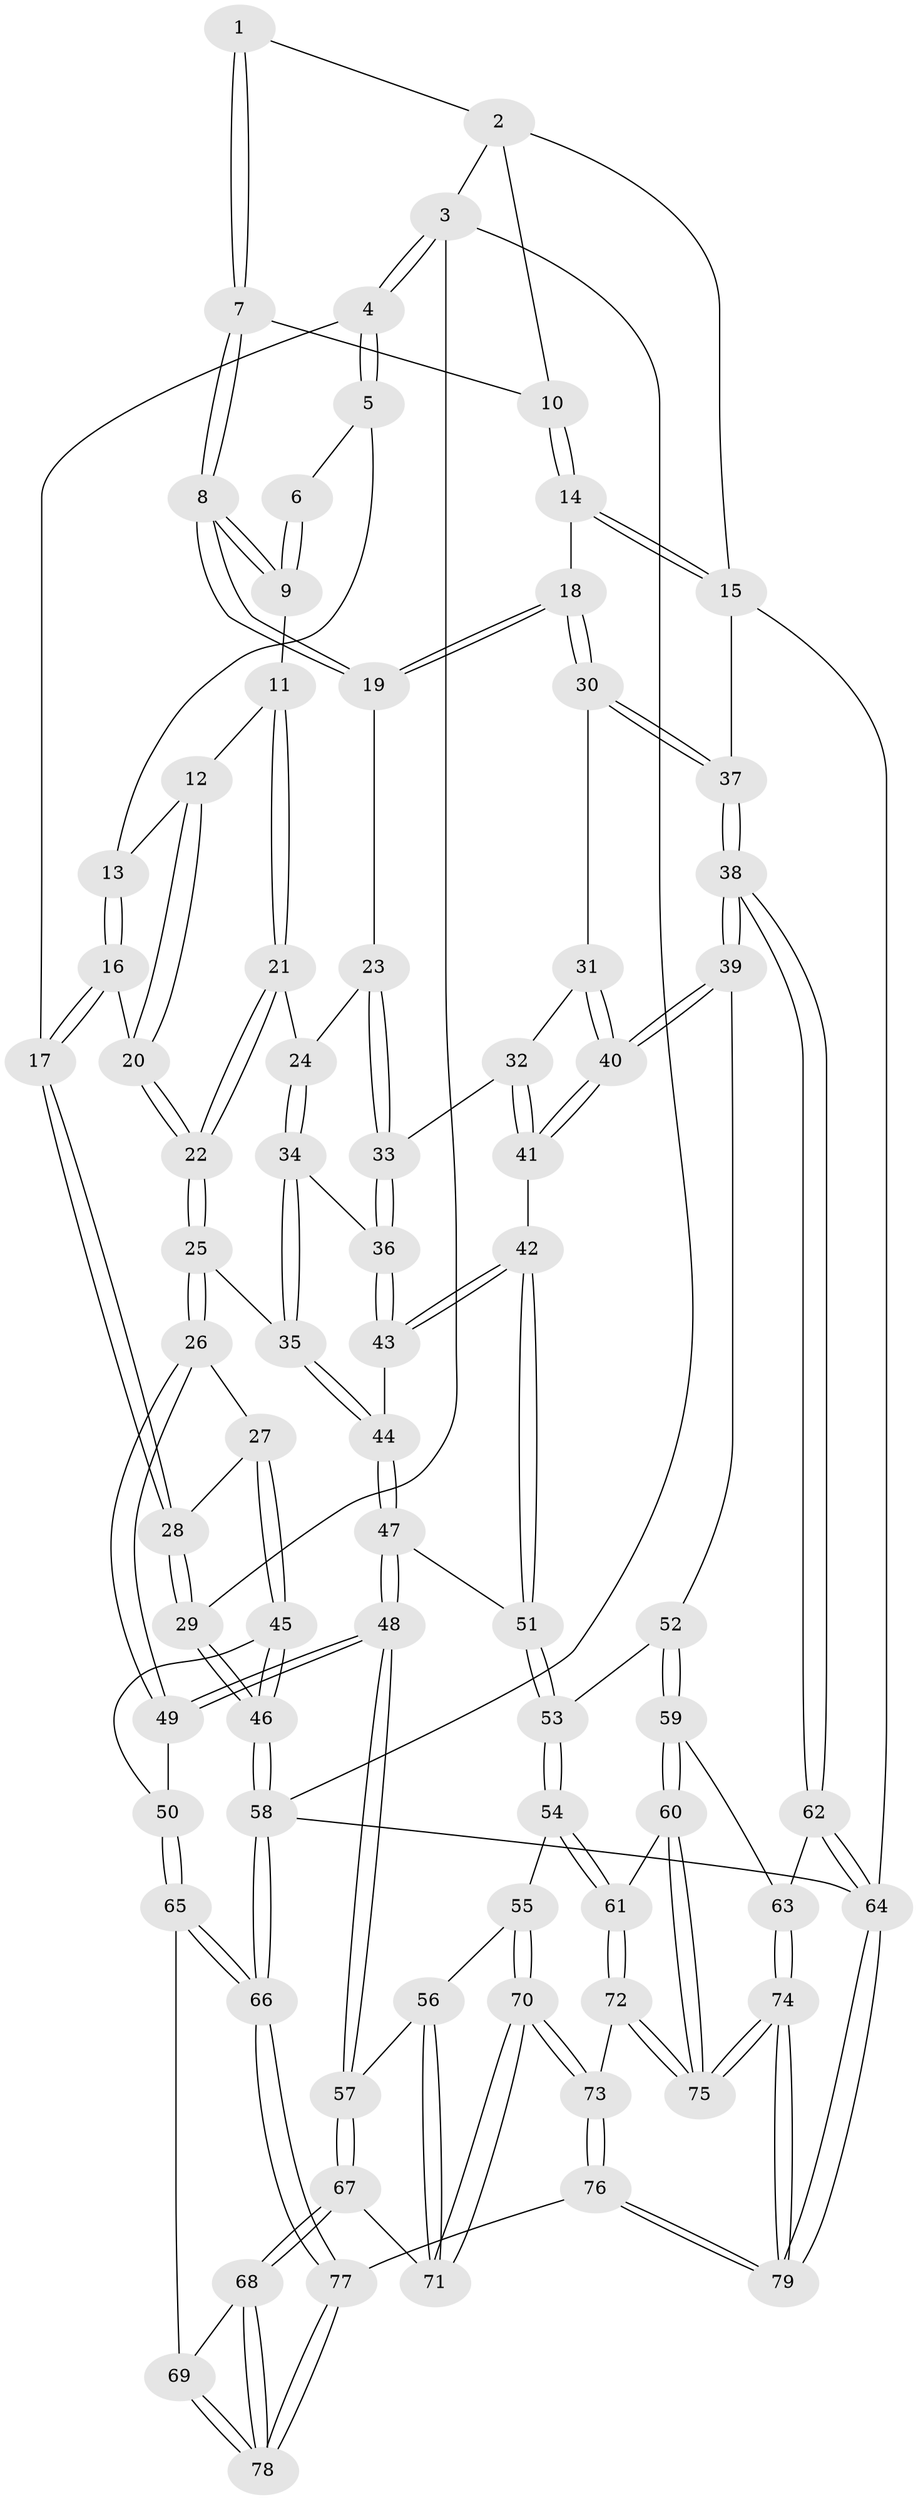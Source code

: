// Generated by graph-tools (version 1.1) at 2025/02/03/09/25 05:02:07]
// undirected, 79 vertices, 194 edges
graph export_dot {
graph [start="1"]
  node [color=gray90,style=filled];
  1 [pos="+0.7407651359831811+0"];
  2 [pos="+0.861870723373002+0"];
  3 [pos="+0+0"];
  4 [pos="+0+0"];
  5 [pos="+0.4394868614579024+0"];
  6 [pos="+0.6345625599370304+0"];
  7 [pos="+0.730656804674168+0.10082916192660478"];
  8 [pos="+0.7119318226263506+0.21783980501814718"];
  9 [pos="+0.6445783211987731+0.2083584638480841"];
  10 [pos="+0.8890998002230476+0.028263462235259003"];
  11 [pos="+0.5879697797061728+0.2132137834634739"];
  12 [pos="+0.5356236410526892+0.15543181260258554"];
  13 [pos="+0.448009554573696+0"];
  14 [pos="+0.9170624902973117+0.18582520535340874"];
  15 [pos="+1+0.22055266562899356"];
  16 [pos="+0.28762122089441317+0.22653970462368805"];
  17 [pos="+0.22193070013702618+0.22735173601960987"];
  18 [pos="+0.803711613083081+0.26115741641915824"];
  19 [pos="+0.727896077470434+0.22725684545784164"];
  20 [pos="+0.2986391485280334+0.2327274612030151"];
  21 [pos="+0.5320967034027401+0.290753728452111"];
  22 [pos="+0.40910946313605895+0.3284944838506728"];
  23 [pos="+0.6428505862523527+0.3772177871931904"];
  24 [pos="+0.5428422856546988+0.3225407722552672"];
  25 [pos="+0.3804703641432032+0.48528323701200315"];
  26 [pos="+0.35427674968573486+0.49717093033851406"];
  27 [pos="+0.19800206143127333+0.4617137327368551"];
  28 [pos="+0.1369493761228882+0.3902388635583988"];
  29 [pos="+0+0.42107307024311125"];
  30 [pos="+0.8105238733149109+0.31416470700667337"];
  31 [pos="+0.805162293367299+0.3343661825356439"];
  32 [pos="+0.6523826148638805+0.4371194446803762"];
  33 [pos="+0.6450100749227828+0.4360637373301579"];
  34 [pos="+0.5693802526887897+0.44686642344973176"];
  35 [pos="+0.4261685238559912+0.5020180282748498"];
  36 [pos="+0.576031304809552+0.45044989316144596"];
  37 [pos="+1+0.5383703632356025"];
  38 [pos="+1+0.6354077750834969"];
  39 [pos="+0.8176359259627126+0.5768155401247334"];
  40 [pos="+0.8149324237055035+0.5744080659669374"];
  41 [pos="+0.7508435246477938+0.5690083709606379"];
  42 [pos="+0.6463414872720473+0.595613418941749"];
  43 [pos="+0.608555291888305+0.5655622430144397"];
  44 [pos="+0.4831709007791193+0.5805851714880825"];
  45 [pos="+0.14470691703312105+0.6879498473970573"];
  46 [pos="+0+0.6519174437642892"];
  47 [pos="+0.4842277204184631+0.6858443954240323"];
  48 [pos="+0.395954658734812+0.7619196893369629"];
  49 [pos="+0.31511706024448244+0.7072299294720925"];
  50 [pos="+0.17777482953169632+0.7170896770791296"];
  51 [pos="+0.6019512421944385+0.6952391048866405"];
  52 [pos="+0.7647428415073005+0.741294951564391"];
  53 [pos="+0.6136361879414706+0.7168589401915911"];
  54 [pos="+0.6054084573550004+0.8084989191116604"];
  55 [pos="+0.5819997005136343+0.8156956307497485"];
  56 [pos="+0.5552223949265244+0.8119657631872977"];
  57 [pos="+0.3997245805943948+0.7765340392335832"];
  58 [pos="+0+1"];
  59 [pos="+0.7772775597220004+0.7949881068278465"];
  60 [pos="+0.6960007690536631+0.847641635129796"];
  61 [pos="+0.6346241986127739+0.8363461966601234"];
  62 [pos="+1+0.7362056501634954"];
  63 [pos="+0.8190026269133117+0.8222381428598592"];
  64 [pos="+1+1"];
  65 [pos="+0.15757331835167868+0.8866948702385298"];
  66 [pos="+0+1"];
  67 [pos="+0.39737430839013+0.8138099494127451"];
  68 [pos="+0.34825158414611884+0.8863924520213075"];
  69 [pos="+0.16977847026603277+0.8877322926314353"];
  70 [pos="+0.5119086672808884+0.9382441285425901"];
  71 [pos="+0.4829346305220718+0.9035746991217314"];
  72 [pos="+0.6069376762718528+0.9192355467881949"];
  73 [pos="+0.5225128002951107+0.9665298692566929"];
  74 [pos="+0.8424456662739165+1"];
  75 [pos="+0.7149003412420918+0.9784861006466848"];
  76 [pos="+0.4915726690270222+1"];
  77 [pos="+0.3768670388266427+1"];
  78 [pos="+0.34996725726725036+1"];
  79 [pos="+0.8534910818217875+1"];
  1 -- 2;
  1 -- 7;
  1 -- 7;
  2 -- 3;
  2 -- 10;
  2 -- 15;
  3 -- 4;
  3 -- 4;
  3 -- 29;
  3 -- 58;
  4 -- 5;
  4 -- 5;
  4 -- 17;
  5 -- 6;
  5 -- 13;
  6 -- 9;
  6 -- 9;
  7 -- 8;
  7 -- 8;
  7 -- 10;
  8 -- 9;
  8 -- 9;
  8 -- 19;
  8 -- 19;
  9 -- 11;
  10 -- 14;
  10 -- 14;
  11 -- 12;
  11 -- 21;
  11 -- 21;
  12 -- 13;
  12 -- 20;
  12 -- 20;
  13 -- 16;
  13 -- 16;
  14 -- 15;
  14 -- 15;
  14 -- 18;
  15 -- 37;
  15 -- 64;
  16 -- 17;
  16 -- 17;
  16 -- 20;
  17 -- 28;
  17 -- 28;
  18 -- 19;
  18 -- 19;
  18 -- 30;
  18 -- 30;
  19 -- 23;
  20 -- 22;
  20 -- 22;
  21 -- 22;
  21 -- 22;
  21 -- 24;
  22 -- 25;
  22 -- 25;
  23 -- 24;
  23 -- 33;
  23 -- 33;
  24 -- 34;
  24 -- 34;
  25 -- 26;
  25 -- 26;
  25 -- 35;
  26 -- 27;
  26 -- 49;
  26 -- 49;
  27 -- 28;
  27 -- 45;
  27 -- 45;
  28 -- 29;
  28 -- 29;
  29 -- 46;
  29 -- 46;
  30 -- 31;
  30 -- 37;
  30 -- 37;
  31 -- 32;
  31 -- 40;
  31 -- 40;
  32 -- 33;
  32 -- 41;
  32 -- 41;
  33 -- 36;
  33 -- 36;
  34 -- 35;
  34 -- 35;
  34 -- 36;
  35 -- 44;
  35 -- 44;
  36 -- 43;
  36 -- 43;
  37 -- 38;
  37 -- 38;
  38 -- 39;
  38 -- 39;
  38 -- 62;
  38 -- 62;
  39 -- 40;
  39 -- 40;
  39 -- 52;
  40 -- 41;
  40 -- 41;
  41 -- 42;
  42 -- 43;
  42 -- 43;
  42 -- 51;
  42 -- 51;
  43 -- 44;
  44 -- 47;
  44 -- 47;
  45 -- 46;
  45 -- 46;
  45 -- 50;
  46 -- 58;
  46 -- 58;
  47 -- 48;
  47 -- 48;
  47 -- 51;
  48 -- 49;
  48 -- 49;
  48 -- 57;
  48 -- 57;
  49 -- 50;
  50 -- 65;
  50 -- 65;
  51 -- 53;
  51 -- 53;
  52 -- 53;
  52 -- 59;
  52 -- 59;
  53 -- 54;
  53 -- 54;
  54 -- 55;
  54 -- 61;
  54 -- 61;
  55 -- 56;
  55 -- 70;
  55 -- 70;
  56 -- 57;
  56 -- 71;
  56 -- 71;
  57 -- 67;
  57 -- 67;
  58 -- 66;
  58 -- 66;
  58 -- 64;
  59 -- 60;
  59 -- 60;
  59 -- 63;
  60 -- 61;
  60 -- 75;
  60 -- 75;
  61 -- 72;
  61 -- 72;
  62 -- 63;
  62 -- 64;
  62 -- 64;
  63 -- 74;
  63 -- 74;
  64 -- 79;
  64 -- 79;
  65 -- 66;
  65 -- 66;
  65 -- 69;
  66 -- 77;
  66 -- 77;
  67 -- 68;
  67 -- 68;
  67 -- 71;
  68 -- 69;
  68 -- 78;
  68 -- 78;
  69 -- 78;
  69 -- 78;
  70 -- 71;
  70 -- 71;
  70 -- 73;
  70 -- 73;
  72 -- 73;
  72 -- 75;
  72 -- 75;
  73 -- 76;
  73 -- 76;
  74 -- 75;
  74 -- 75;
  74 -- 79;
  74 -- 79;
  76 -- 77;
  76 -- 79;
  76 -- 79;
  77 -- 78;
  77 -- 78;
}

